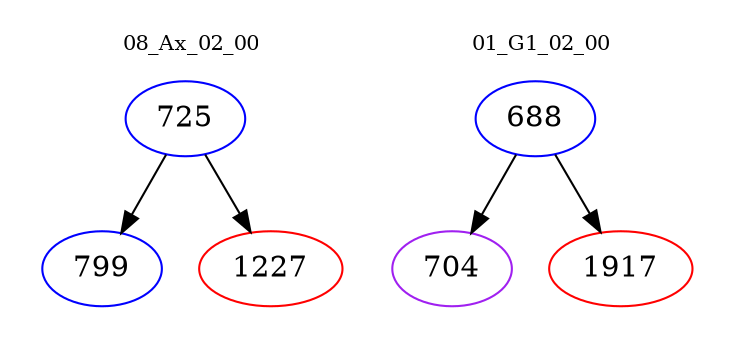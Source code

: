 digraph{
subgraph cluster_0 {
color = white
label = "08_Ax_02_00";
fontsize=10;
T0_725 [label="725", color="blue"]
T0_725 -> T0_799 [color="black"]
T0_799 [label="799", color="blue"]
T0_725 -> T0_1227 [color="black"]
T0_1227 [label="1227", color="red"]
}
subgraph cluster_1 {
color = white
label = "01_G1_02_00";
fontsize=10;
T1_688 [label="688", color="blue"]
T1_688 -> T1_704 [color="black"]
T1_704 [label="704", color="purple"]
T1_688 -> T1_1917 [color="black"]
T1_1917 [label="1917", color="red"]
}
}
